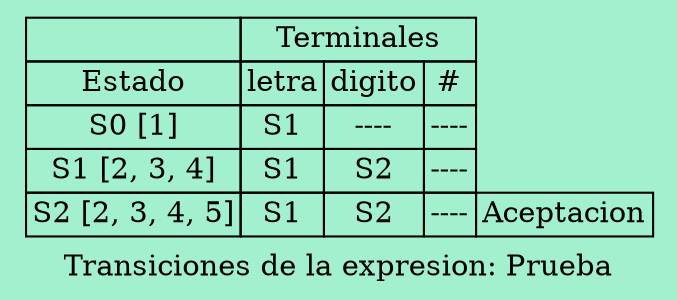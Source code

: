 digraph Transiciones{
    rankdir=LR;
    bgcolor = "#A3F0CF"
    node [shape=plaintext];
    edge [arrowhead=empty];
    
    // Encabezado de la tabla
    header [label=
    <
        <table border="0" cellborder="1" cellspacing="0">
            <tr>
                <td></td>
                <td colspan="3">Terminales</td>
            </tr>
            <tr>
                <td>Estado</td><td>letra</td>
<td>digito</td>
<td>#</td>
</tr>
<tr>
                <td>S0 [1]</td>
<td>S1</td><td>----</td><td>----</td></tr>
<tr>
                <td>S1 [2, 3, 4]</td>
<td>S1</td><td>S2</td><td>----</td></tr>
<tr>
                <td>S2 [2, 3, 4, 5]</td>
<td>S1</td><td>S2</td><td>----</td><td>Aceptacion</td></tr>
        </table>
    >];
label="Transiciones de la expresion: Prueba"}
